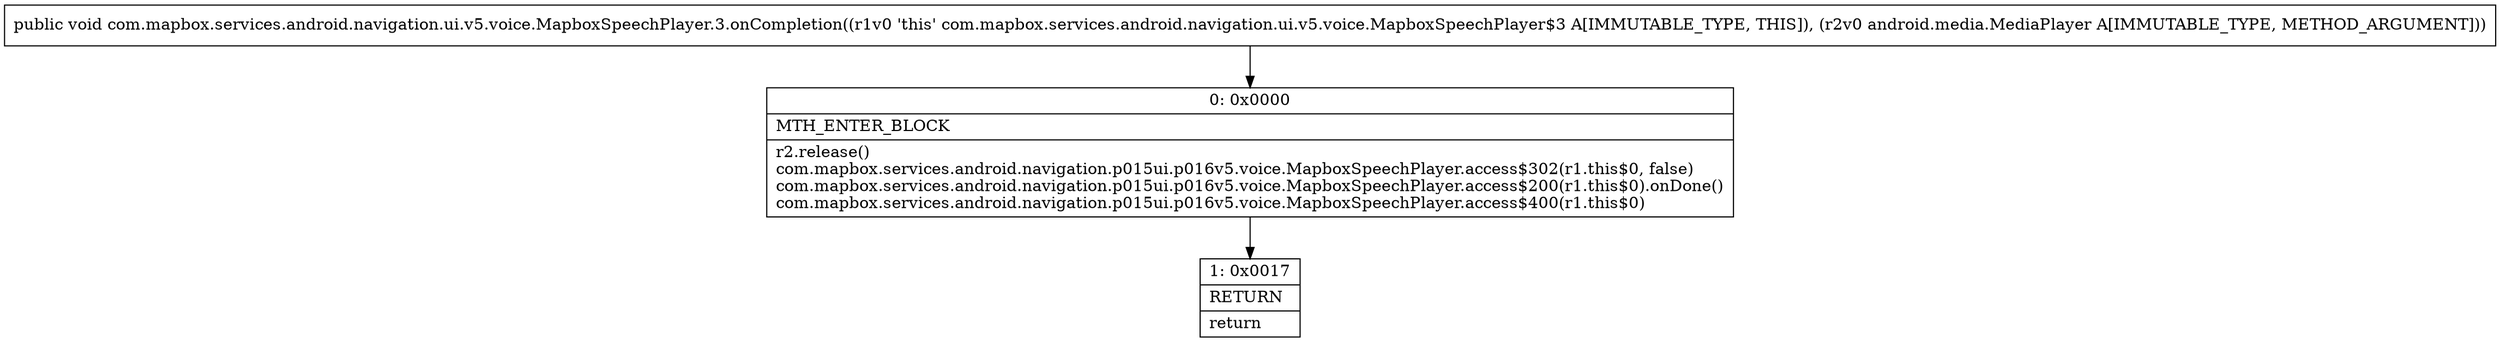 digraph "CFG forcom.mapbox.services.android.navigation.ui.v5.voice.MapboxSpeechPlayer.3.onCompletion(Landroid\/media\/MediaPlayer;)V" {
Node_0 [shape=record,label="{0\:\ 0x0000|MTH_ENTER_BLOCK\l|r2.release()\lcom.mapbox.services.android.navigation.p015ui.p016v5.voice.MapboxSpeechPlayer.access$302(r1.this$0, false)\lcom.mapbox.services.android.navigation.p015ui.p016v5.voice.MapboxSpeechPlayer.access$200(r1.this$0).onDone()\lcom.mapbox.services.android.navigation.p015ui.p016v5.voice.MapboxSpeechPlayer.access$400(r1.this$0)\l}"];
Node_1 [shape=record,label="{1\:\ 0x0017|RETURN\l|return\l}"];
MethodNode[shape=record,label="{public void com.mapbox.services.android.navigation.ui.v5.voice.MapboxSpeechPlayer.3.onCompletion((r1v0 'this' com.mapbox.services.android.navigation.ui.v5.voice.MapboxSpeechPlayer$3 A[IMMUTABLE_TYPE, THIS]), (r2v0 android.media.MediaPlayer A[IMMUTABLE_TYPE, METHOD_ARGUMENT])) }"];
MethodNode -> Node_0;
Node_0 -> Node_1;
}

